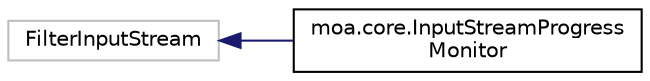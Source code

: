 digraph "Graphical Class Hierarchy"
{
 // LATEX_PDF_SIZE
  edge [fontname="Helvetica",fontsize="10",labelfontname="Helvetica",labelfontsize="10"];
  node [fontname="Helvetica",fontsize="10",shape=record];
  rankdir="LR";
  Node1012 [label="FilterInputStream",height=0.2,width=0.4,color="grey75", fillcolor="white", style="filled",tooltip=" "];
  Node1012 -> Node0 [dir="back",color="midnightblue",fontsize="10",style="solid",fontname="Helvetica"];
  Node0 [label="moa.core.InputStreamProgress\lMonitor",height=0.2,width=0.4,color="black", fillcolor="white", style="filled",URL="$classmoa_1_1core_1_1_input_stream_progress_monitor.html",tooltip=" "];
}

